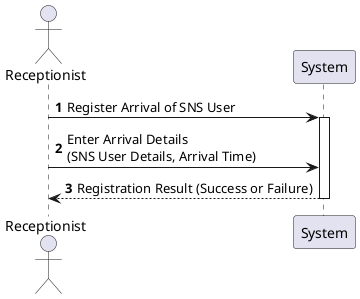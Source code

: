 @startuml
autonumber
actor Receptionist as Reception

Reception -> System: Register Arrival of SNS User
activate System

' Receptionist provides details for the arrival registration
Reception -> System: Enter Arrival Details\n(SNS User Details, Arrival Time)

' System processes the request and confirms the arrival registration
System --> Reception: Registration Result (Success or Failure)

deactivate System
@enduml
